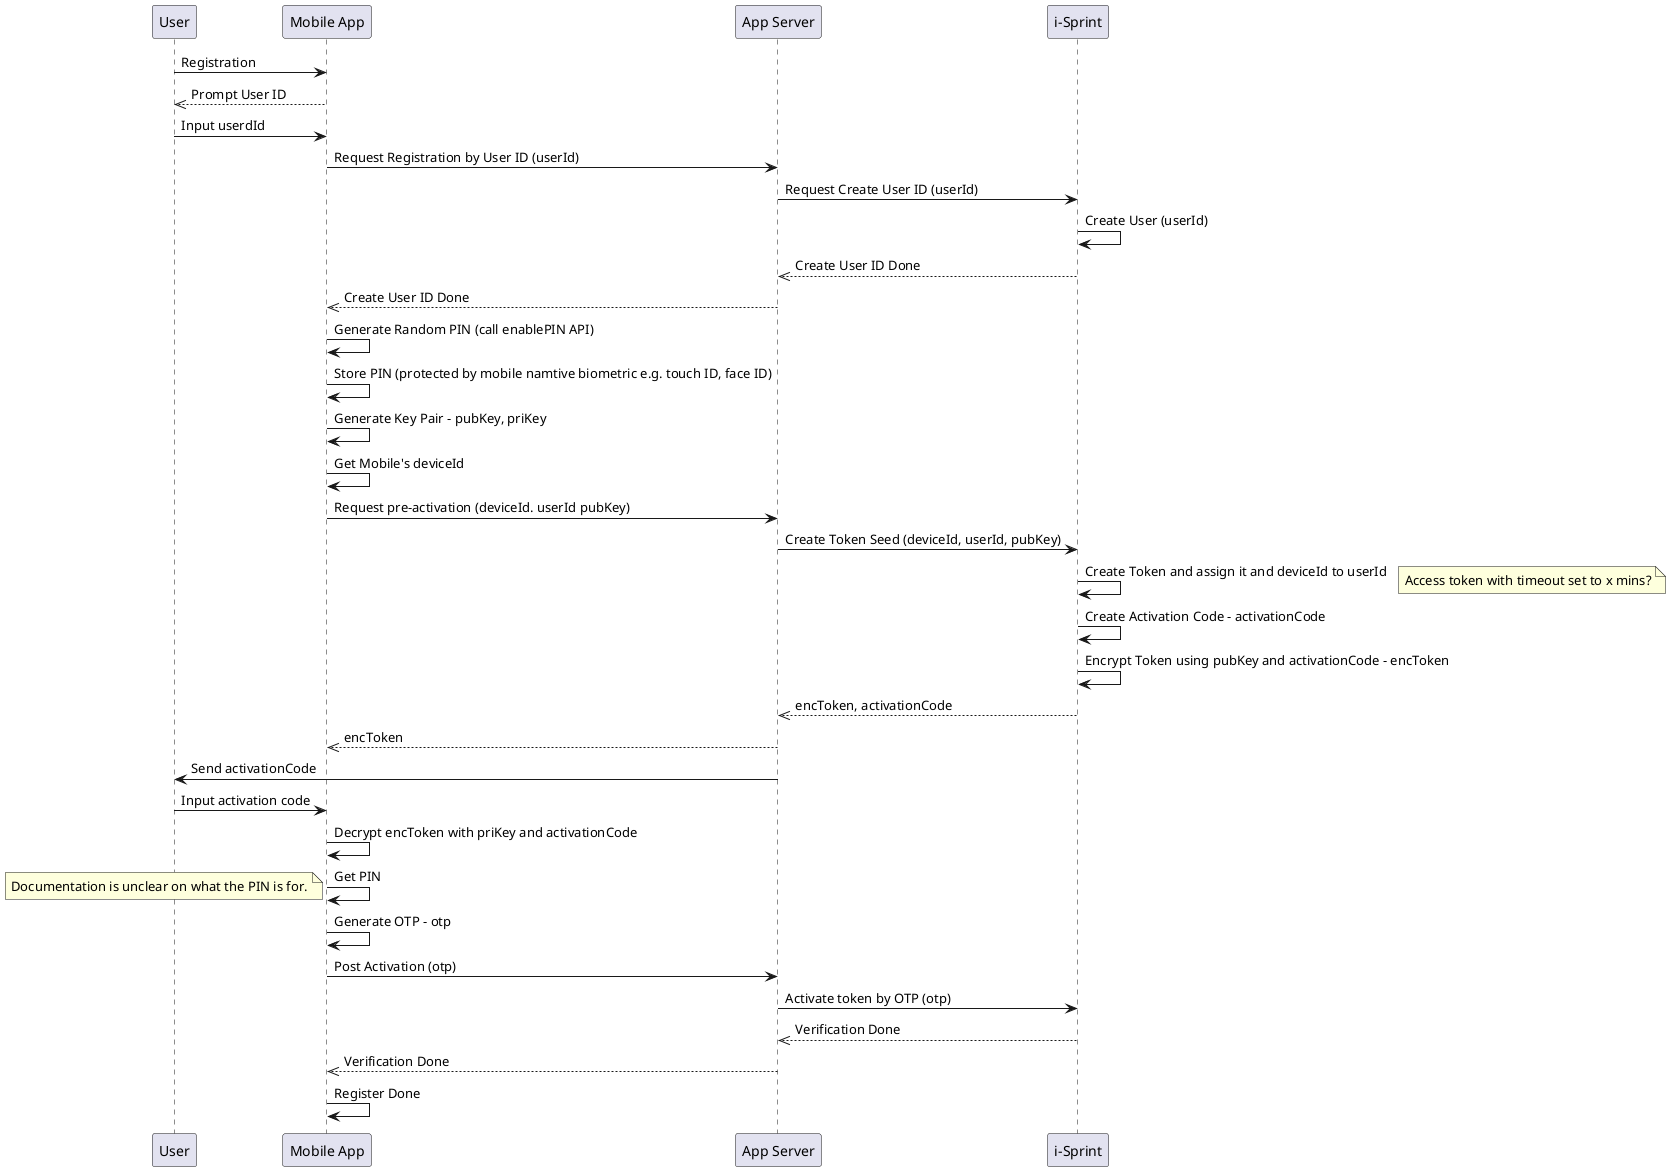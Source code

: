 @startuml

participant User as USER
participant "Mobile App" as MOB
participant "App Server" as BE
participant "i-Sprint" as IS


USER -> MOB : Registration
MOB -->> USER : Prompt User ID
USER -> MOB : Input userdId
MOB -> BE : Request Registration by User ID (userId)
BE -> IS : Request Create User ID (userId)
IS -> IS : Create User (userId)
IS -->> BE : Create User ID Done
BE -->> MOB : Create User ID Done

MOB -> MOB : Generate Random PIN (call enablePIN API)
MOB -> MOB : Store PIN (protected by mobile namtive biometric e.g. touch ID, face ID)
MOB -> MOB : Generate Key Pair - pubKey, priKey
MOB -> MOB : Get Mobile's deviceId
MOB -> BE : Request pre-activation (deviceId. userId pubKey)
BE -> IS : Create Token Seed (deviceId, userId, pubKey)
IS -> IS : Create Token and assign it and deviceId to userId
note right : Access token with timeout set to x mins?
IS -> IS : Create Activation Code - activationCode 
IS -> IS : Encrypt Token using pubKey and activationCode - encToken
IS -->> BE : encToken, activationCode
BE -->> MOB : encToken
BE -> USER: Send activationCode

USER -> MOB : Input activation code
MOB -> MOB : Decrypt encToken with priKey and activationCode
MOB -> MOB : Get PIN
note left : Documentation is unclear on what the PIN is for.
MOB -> MOB : Generate OTP - otp
MOB -> BE : Post Activation (otp)
BE -> IS : Activate token by OTP (otp)
IS -->> BE : Verification Done
BE -->> MOB : Verification Done
MOB -> MOB : Register Done







@enduml
